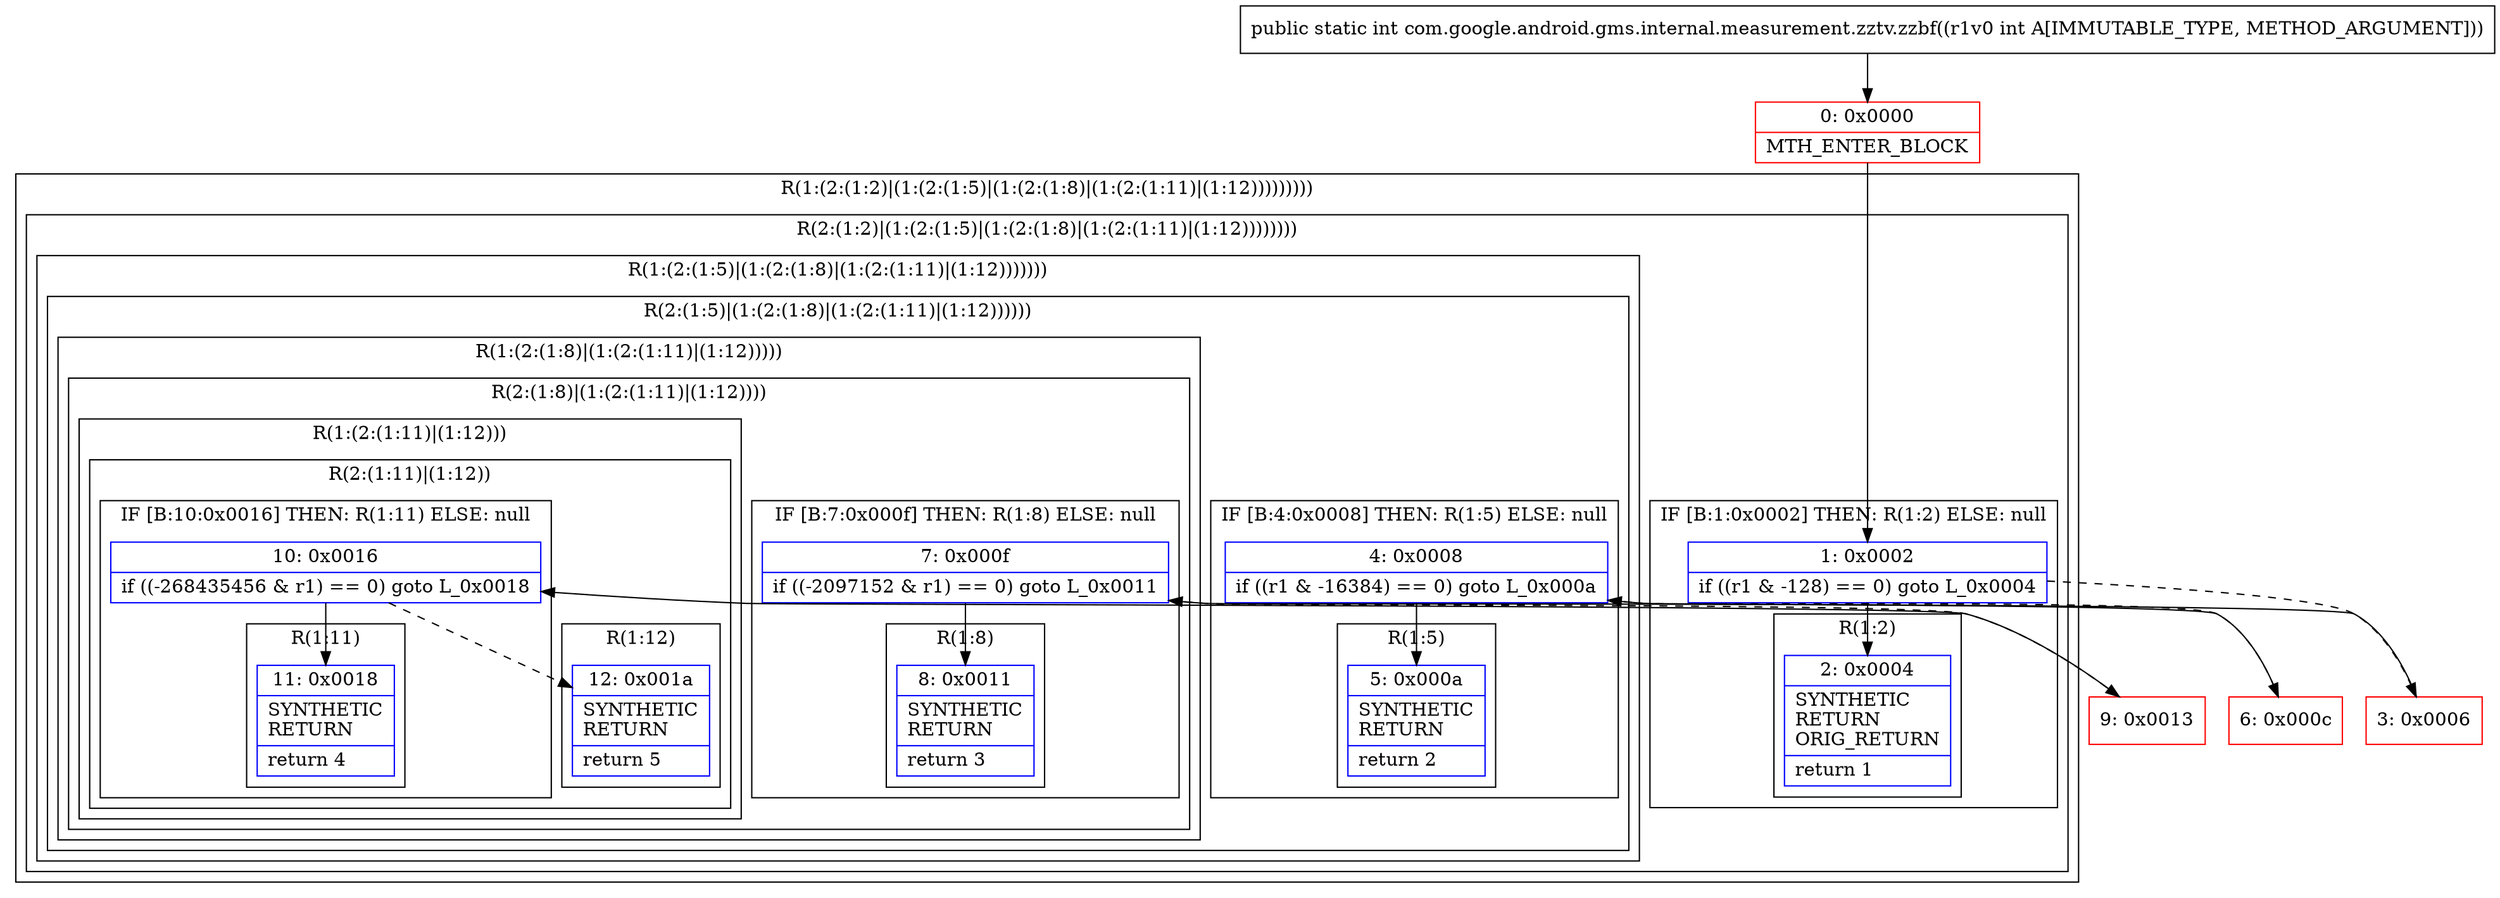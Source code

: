digraph "CFG forcom.google.android.gms.internal.measurement.zztv.zzbf(I)I" {
subgraph cluster_Region_1584364284 {
label = "R(1:(2:(1:2)|(1:(2:(1:5)|(1:(2:(1:8)|(1:(2:(1:11)|(1:12)))))))))";
node [shape=record,color=blue];
subgraph cluster_Region_485912966 {
label = "R(2:(1:2)|(1:(2:(1:5)|(1:(2:(1:8)|(1:(2:(1:11)|(1:12))))))))";
node [shape=record,color=blue];
subgraph cluster_IfRegion_1382635661 {
label = "IF [B:1:0x0002] THEN: R(1:2) ELSE: null";
node [shape=record,color=blue];
Node_1 [shape=record,label="{1\:\ 0x0002|if ((r1 & \-128) == 0) goto L_0x0004\l}"];
subgraph cluster_Region_1734994975 {
label = "R(1:2)";
node [shape=record,color=blue];
Node_2 [shape=record,label="{2\:\ 0x0004|SYNTHETIC\lRETURN\lORIG_RETURN\l|return 1\l}"];
}
}
subgraph cluster_Region_1114952340 {
label = "R(1:(2:(1:5)|(1:(2:(1:8)|(1:(2:(1:11)|(1:12)))))))";
node [shape=record,color=blue];
subgraph cluster_Region_1839325469 {
label = "R(2:(1:5)|(1:(2:(1:8)|(1:(2:(1:11)|(1:12))))))";
node [shape=record,color=blue];
subgraph cluster_IfRegion_1964269844 {
label = "IF [B:4:0x0008] THEN: R(1:5) ELSE: null";
node [shape=record,color=blue];
Node_4 [shape=record,label="{4\:\ 0x0008|if ((r1 & \-16384) == 0) goto L_0x000a\l}"];
subgraph cluster_Region_1572168381 {
label = "R(1:5)";
node [shape=record,color=blue];
Node_5 [shape=record,label="{5\:\ 0x000a|SYNTHETIC\lRETURN\l|return 2\l}"];
}
}
subgraph cluster_Region_967965677 {
label = "R(1:(2:(1:8)|(1:(2:(1:11)|(1:12)))))";
node [shape=record,color=blue];
subgraph cluster_Region_1543130319 {
label = "R(2:(1:8)|(1:(2:(1:11)|(1:12))))";
node [shape=record,color=blue];
subgraph cluster_IfRegion_229677669 {
label = "IF [B:7:0x000f] THEN: R(1:8) ELSE: null";
node [shape=record,color=blue];
Node_7 [shape=record,label="{7\:\ 0x000f|if ((\-2097152 & r1) == 0) goto L_0x0011\l}"];
subgraph cluster_Region_2078716388 {
label = "R(1:8)";
node [shape=record,color=blue];
Node_8 [shape=record,label="{8\:\ 0x0011|SYNTHETIC\lRETURN\l|return 3\l}"];
}
}
subgraph cluster_Region_1304318950 {
label = "R(1:(2:(1:11)|(1:12)))";
node [shape=record,color=blue];
subgraph cluster_Region_1152115370 {
label = "R(2:(1:11)|(1:12))";
node [shape=record,color=blue];
subgraph cluster_IfRegion_1296120808 {
label = "IF [B:10:0x0016] THEN: R(1:11) ELSE: null";
node [shape=record,color=blue];
Node_10 [shape=record,label="{10\:\ 0x0016|if ((\-268435456 & r1) == 0) goto L_0x0018\l}"];
subgraph cluster_Region_65460789 {
label = "R(1:11)";
node [shape=record,color=blue];
Node_11 [shape=record,label="{11\:\ 0x0018|SYNTHETIC\lRETURN\l|return 4\l}"];
}
}
subgraph cluster_Region_1022925004 {
label = "R(1:12)";
node [shape=record,color=blue];
Node_12 [shape=record,label="{12\:\ 0x001a|SYNTHETIC\lRETURN\l|return 5\l}"];
}
}
}
}
}
}
}
}
}
Node_0 [shape=record,color=red,label="{0\:\ 0x0000|MTH_ENTER_BLOCK\l}"];
Node_3 [shape=record,color=red,label="{3\:\ 0x0006}"];
Node_6 [shape=record,color=red,label="{6\:\ 0x000c}"];
Node_9 [shape=record,color=red,label="{9\:\ 0x0013}"];
MethodNode[shape=record,label="{public static int com.google.android.gms.internal.measurement.zztv.zzbf((r1v0 int A[IMMUTABLE_TYPE, METHOD_ARGUMENT])) }"];
MethodNode -> Node_0;
Node_1 -> Node_2;
Node_1 -> Node_3[style=dashed];
Node_4 -> Node_5;
Node_4 -> Node_6[style=dashed];
Node_7 -> Node_8;
Node_7 -> Node_9[style=dashed];
Node_10 -> Node_11;
Node_10 -> Node_12[style=dashed];
Node_0 -> Node_1;
Node_3 -> Node_4;
Node_6 -> Node_7;
Node_9 -> Node_10;
}

